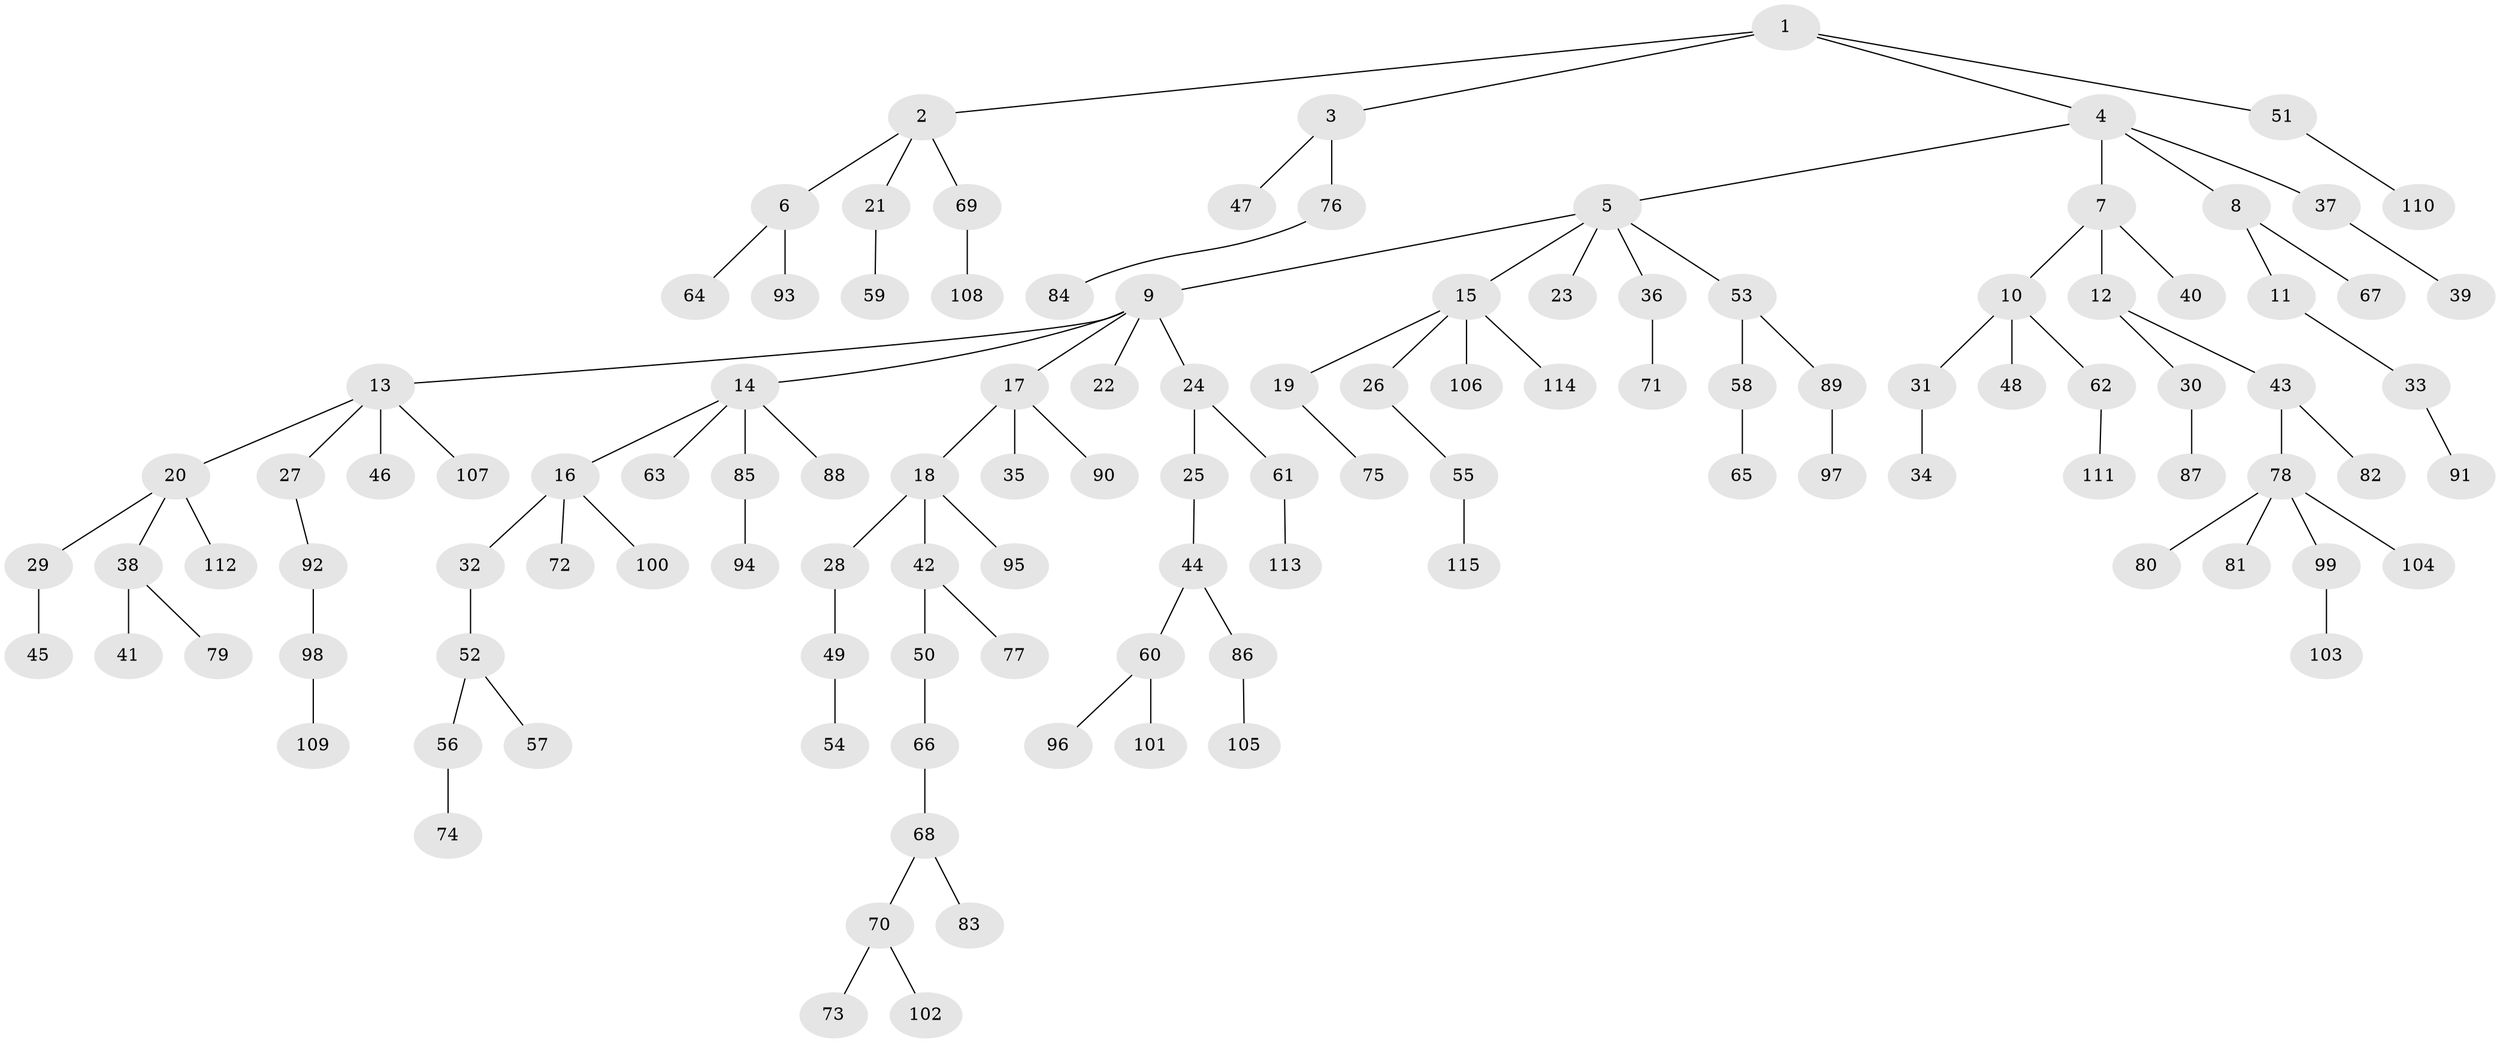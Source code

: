 // coarse degree distribution, {4: 0.06666666666666667, 3: 0.12, 7: 0.013333333333333334, 5: 0.05333333333333334, 2: 0.17333333333333334, 1: 0.56, 6: 0.013333333333333334}
// Generated by graph-tools (version 1.1) at 2025/42/03/06/25 10:42:04]
// undirected, 115 vertices, 114 edges
graph export_dot {
graph [start="1"]
  node [color=gray90,style=filled];
  1;
  2;
  3;
  4;
  5;
  6;
  7;
  8;
  9;
  10;
  11;
  12;
  13;
  14;
  15;
  16;
  17;
  18;
  19;
  20;
  21;
  22;
  23;
  24;
  25;
  26;
  27;
  28;
  29;
  30;
  31;
  32;
  33;
  34;
  35;
  36;
  37;
  38;
  39;
  40;
  41;
  42;
  43;
  44;
  45;
  46;
  47;
  48;
  49;
  50;
  51;
  52;
  53;
  54;
  55;
  56;
  57;
  58;
  59;
  60;
  61;
  62;
  63;
  64;
  65;
  66;
  67;
  68;
  69;
  70;
  71;
  72;
  73;
  74;
  75;
  76;
  77;
  78;
  79;
  80;
  81;
  82;
  83;
  84;
  85;
  86;
  87;
  88;
  89;
  90;
  91;
  92;
  93;
  94;
  95;
  96;
  97;
  98;
  99;
  100;
  101;
  102;
  103;
  104;
  105;
  106;
  107;
  108;
  109;
  110;
  111;
  112;
  113;
  114;
  115;
  1 -- 2;
  1 -- 3;
  1 -- 4;
  1 -- 51;
  2 -- 6;
  2 -- 21;
  2 -- 69;
  3 -- 47;
  3 -- 76;
  4 -- 5;
  4 -- 7;
  4 -- 8;
  4 -- 37;
  5 -- 9;
  5 -- 15;
  5 -- 23;
  5 -- 36;
  5 -- 53;
  6 -- 64;
  6 -- 93;
  7 -- 10;
  7 -- 12;
  7 -- 40;
  8 -- 11;
  8 -- 67;
  9 -- 13;
  9 -- 14;
  9 -- 17;
  9 -- 22;
  9 -- 24;
  10 -- 31;
  10 -- 48;
  10 -- 62;
  11 -- 33;
  12 -- 30;
  12 -- 43;
  13 -- 20;
  13 -- 27;
  13 -- 46;
  13 -- 107;
  14 -- 16;
  14 -- 63;
  14 -- 85;
  14 -- 88;
  15 -- 19;
  15 -- 26;
  15 -- 106;
  15 -- 114;
  16 -- 32;
  16 -- 72;
  16 -- 100;
  17 -- 18;
  17 -- 35;
  17 -- 90;
  18 -- 28;
  18 -- 42;
  18 -- 95;
  19 -- 75;
  20 -- 29;
  20 -- 38;
  20 -- 112;
  21 -- 59;
  24 -- 25;
  24 -- 61;
  25 -- 44;
  26 -- 55;
  27 -- 92;
  28 -- 49;
  29 -- 45;
  30 -- 87;
  31 -- 34;
  32 -- 52;
  33 -- 91;
  36 -- 71;
  37 -- 39;
  38 -- 41;
  38 -- 79;
  42 -- 50;
  42 -- 77;
  43 -- 78;
  43 -- 82;
  44 -- 60;
  44 -- 86;
  49 -- 54;
  50 -- 66;
  51 -- 110;
  52 -- 56;
  52 -- 57;
  53 -- 58;
  53 -- 89;
  55 -- 115;
  56 -- 74;
  58 -- 65;
  60 -- 96;
  60 -- 101;
  61 -- 113;
  62 -- 111;
  66 -- 68;
  68 -- 70;
  68 -- 83;
  69 -- 108;
  70 -- 73;
  70 -- 102;
  76 -- 84;
  78 -- 80;
  78 -- 81;
  78 -- 99;
  78 -- 104;
  85 -- 94;
  86 -- 105;
  89 -- 97;
  92 -- 98;
  98 -- 109;
  99 -- 103;
}
